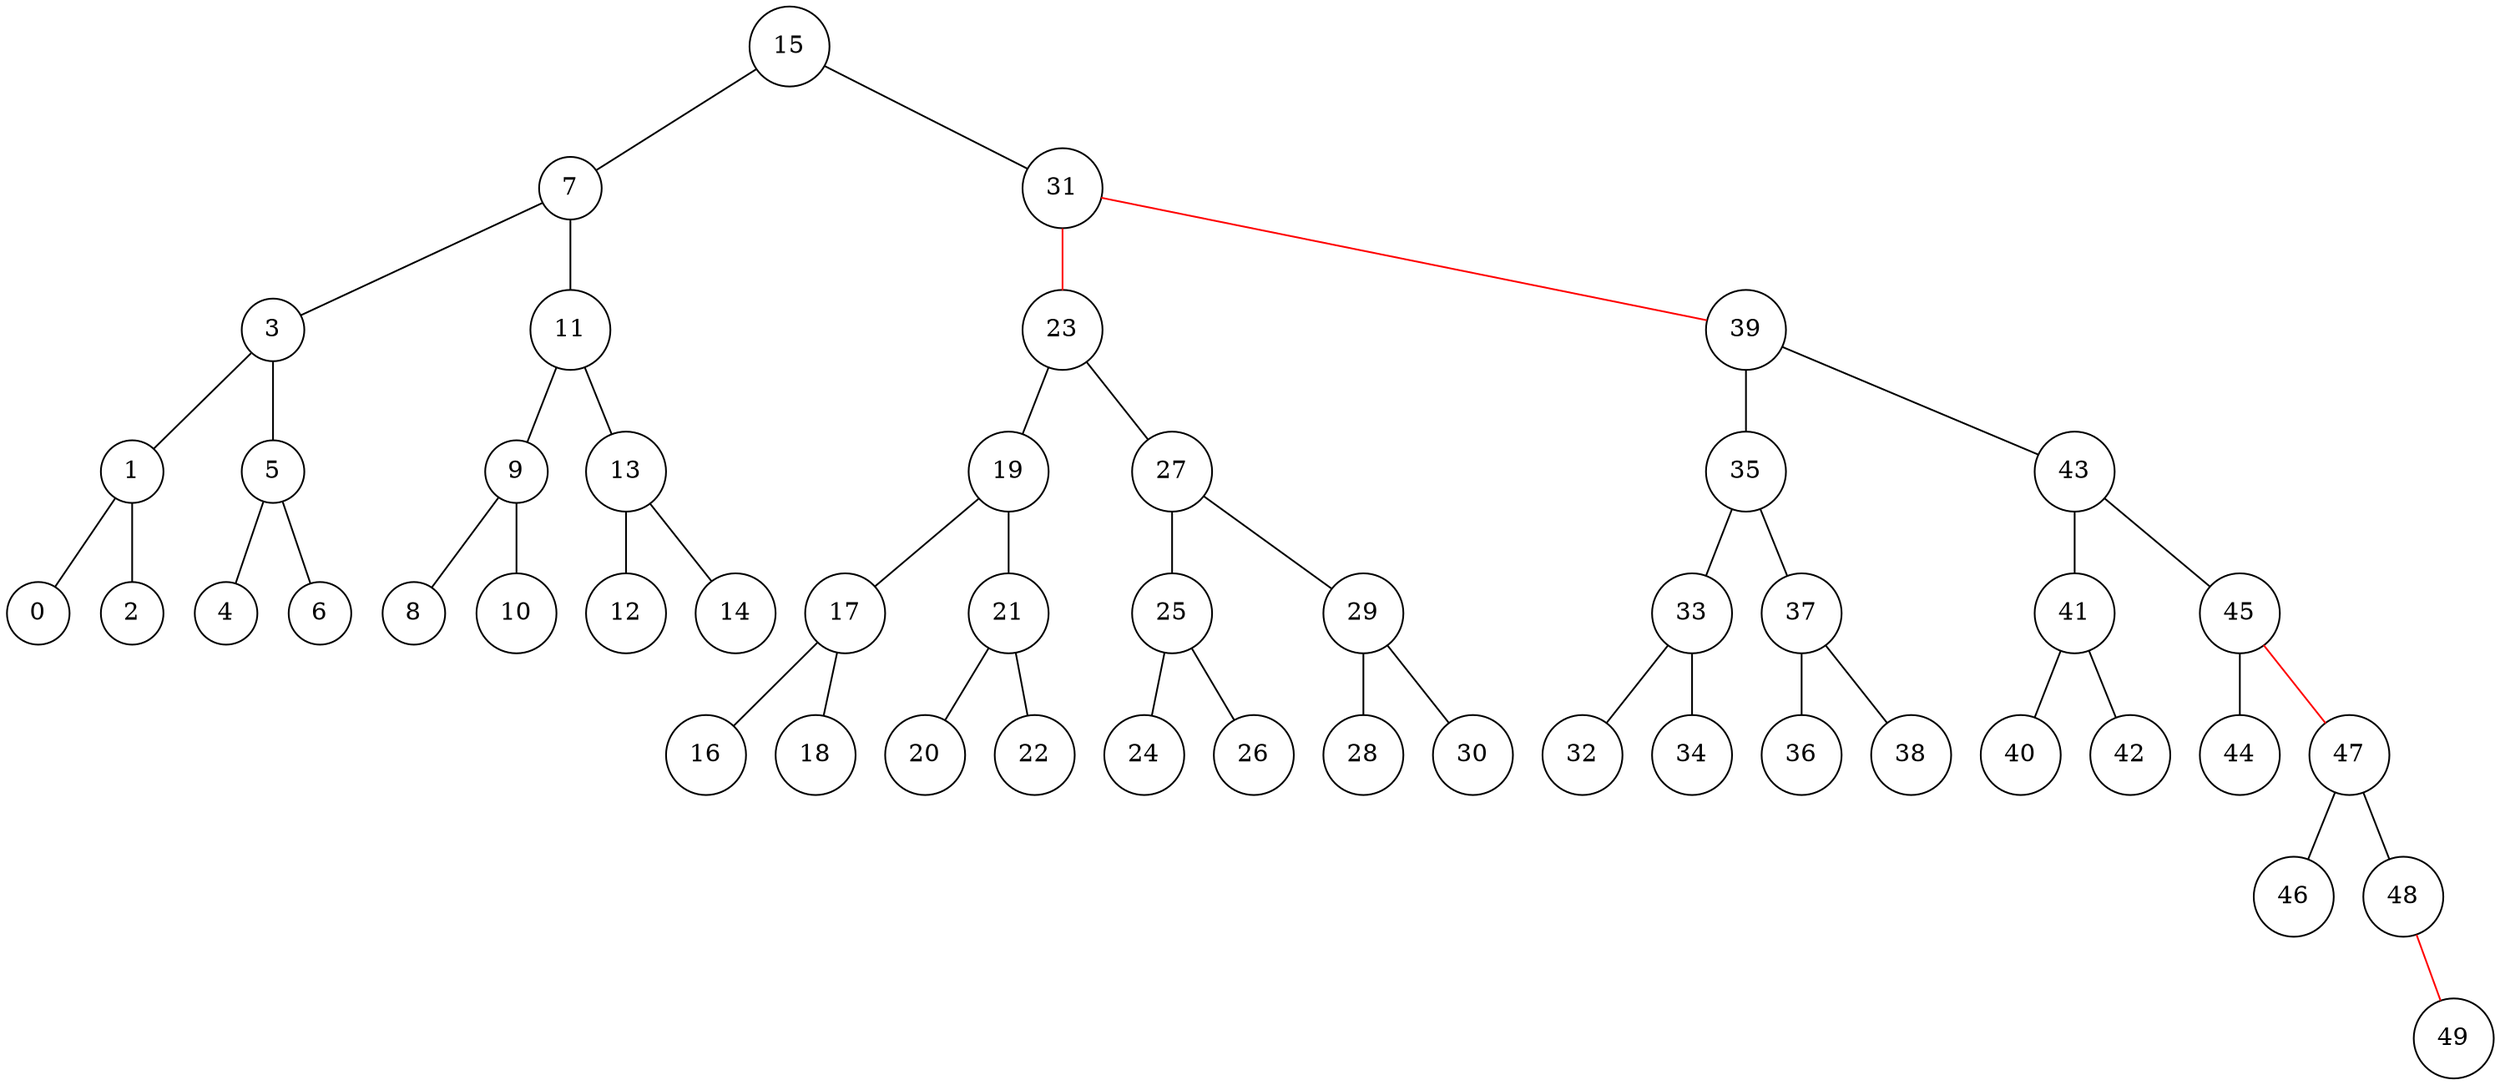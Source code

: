 graph {
15 [label="15" shape=circle ]
7 [label="7" shape=circle ]
3 [label="3" shape=circle ]
1 [label="1" shape=circle ]
0 [label="0" shape=circle ]
2 [label="2" shape=circle ]
5 [label="5" shape=circle ]
4 [label="4" shape=circle ]
6 [label="6" shape=circle ]
11 [label="11" shape=circle ]
9 [label="9" shape=circle ]
8 [label="8" shape=circle ]
10 [label="10" shape=circle ]
13 [label="13" shape=circle ]
12 [label="12" shape=circle ]
14 [label="14" shape=circle ]
31 [label="31" shape=circle ]
23 [label="23" shape=circle ]
19 [label="19" shape=circle ]
17 [label="17" shape=circle ]
16 [label="16" shape=circle ]
18 [label="18" shape=circle ]
21 [label="21" shape=circle ]
20 [label="20" shape=circle ]
22 [label="22" shape=circle ]
27 [label="27" shape=circle ]
25 [label="25" shape=circle ]
24 [label="24" shape=circle ]
26 [label="26" shape=circle ]
29 [label="29" shape=circle ]
28 [label="28" shape=circle ]
30 [label="30" shape=circle ]
39 [label="39" shape=circle ]
35 [label="35" shape=circle ]
33 [label="33" shape=circle ]
32 [label="32" shape=circle ]
34 [label="34" shape=circle ]
37 [label="37" shape=circle ]
36 [label="36" shape=circle ]
38 [label="38" shape=circle ]
43 [label="43" shape=circle ]
41 [label="41" shape=circle ]
40 [label="40" shape=circle ]
42 [label="42" shape=circle ]
45 [label="45" shape=circle ]
44 [label="44" shape=circle ]
47 [label="47" shape=circle ]
46 [label="46" shape=circle ]
48 [label="48" shape=circle ]
left48 [label="0" shape=circle style=invis]
49 [label="49" shape=circle ]
1 -- 0 [color ="black" ]
1 -- 2 [color ="black" ]
3 -- 1 [color ="black" ]
5 -- 4 [color ="black" ]
5 -- 6 [color ="black" ]
3 -- 5 [color ="black" ]
7 -- 3 [color ="black" ]
9 -- 8 [color ="black" ]
9 -- 10 [color ="black" ]
11 -- 9 [color ="black" ]
13 -- 12 [color ="black" ]
13 -- 14 [color ="black" ]
11 -- 13 [color ="black" ]
7 -- 11 [color ="black" ]
15 -- 7 [color ="black" ]
17 -- 16 [color ="black" ]
17 -- 18 [color ="black" ]
19 -- 17 [color ="black" ]
21 -- 20 [color ="black" ]
21 -- 22 [color ="black" ]
19 -- 21 [color ="black" ]
23 -- 19 [color ="black" ]
25 -- 24 [color ="black" ]
25 -- 26 [color ="black" ]
27 -- 25 [color ="black" ]
29 -- 28 [color ="black" ]
29 -- 30 [color ="black" ]
27 -- 29 [color ="black" ]
23 -- 27 [color ="black" ]
31 -- 23 [color ="red" ]
33 -- 32 [color ="black" ]
33 -- 34 [color ="black" ]
35 -- 33 [color ="black" ]
37 -- 36 [color ="black" ]
37 -- 38 [color ="black" ]
35 -- 37 [color ="black" ]
39 -- 35 [color ="black" ]
41 -- 40 [color ="black" ]
41 -- 42 [color ="black" ]
43 -- 41 [color ="black" ]
45 -- 44 [color ="black" ]
47 -- 46 [color ="black" ]
48 -- left48 [color ="black" style=invis]
48 -- 49 [color ="red" ]
47 -- 48 [color ="black" ]
45 -- 47 [color ="red" ]
43 -- 45 [color ="black" ]
39 -- 43 [color ="black" ]
31 -- 39 [color ="red" ]
15 -- 31 [color ="black" ]
rankdir=TB
}
